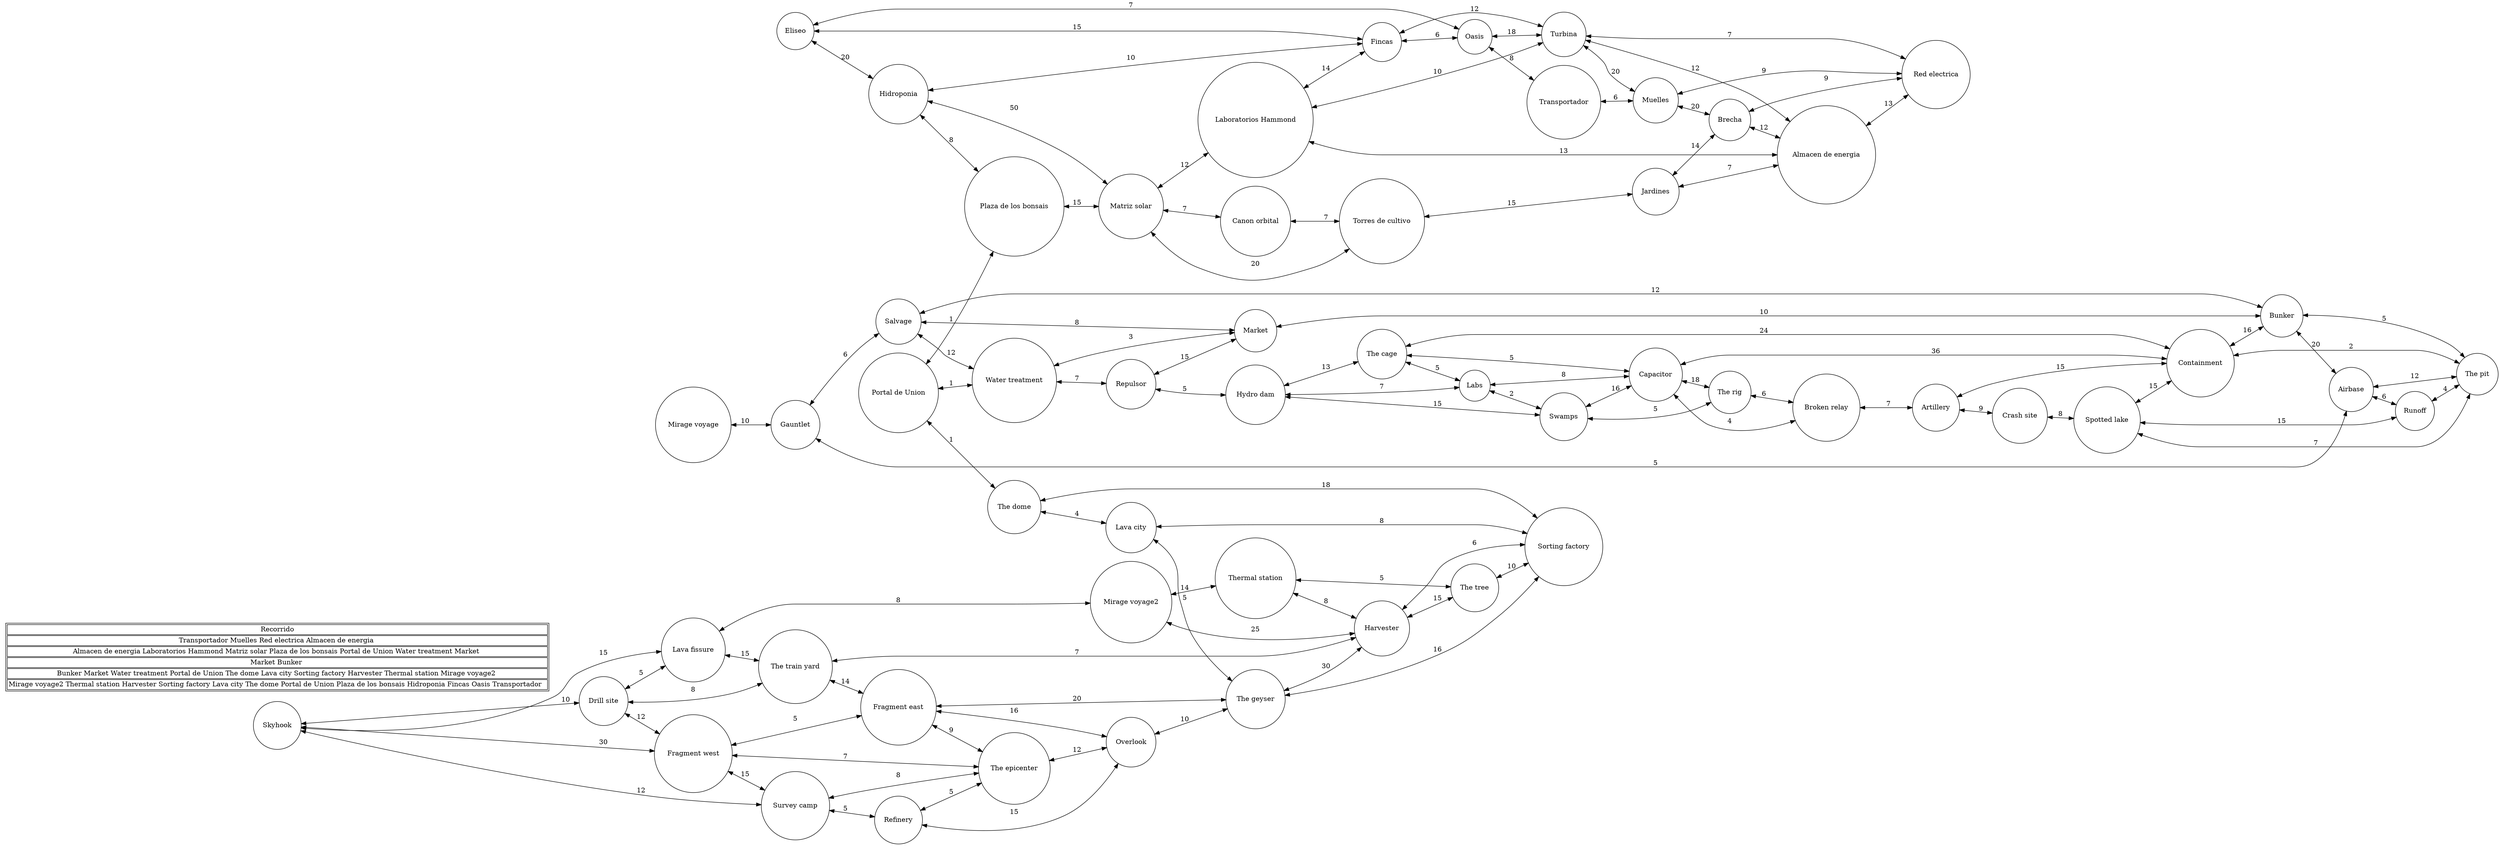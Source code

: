 digraph G{
node[shape=circle];
edge[dir="both"];
rankdir=LR
Nodo0[label="Mirage voyage"];
Nodo1[label="Gauntlet"];
Nodo2[label="Salvage"];
Nodo3[label="Water treatment"];
Nodo4[label="Repulsor"];
Nodo5[label="Hydro dam"];
Nodo6[label="Market"];
Nodo7[label="Bunker"];
Nodo8[label="Airbase"];
Nodo9[label="Runoff"];
Nodo10[label="The pit"];
Nodo11[label="Containment"];
Nodo12[label="The cage"];
Nodo13[label="Labs"];
Nodo14[label="Capacitor"];
Nodo15[label="Swamps"];
Nodo16[label="Broken relay"];
Nodo17[label="Artillery"];
Nodo18[label="Crash site"];
Nodo19[label="Spotted lake"];
Nodo20[label="The rig"];
Nodo21[label="Eliseo"];
Nodo22[label="Hidroponia"];
Nodo23[label="Plaza de los bonsais"];
Nodo24[label="Matriz solar"];
Nodo25[label="Canon orbital"];
Nodo26[label="Torres de cultivo"];
Nodo27[label="Jardines"];
Nodo28[label="Laboratorios Hammond"];
Nodo29[label="Fincas"];
Nodo30[label="Oasis"];
Nodo31[label="Turbina"];
Nodo32[label="Transportador"];
Nodo33[label="Muelles"];
Nodo34[label="Brecha"];
Nodo35[label="Red electrica"];
Nodo36[label="Almacen de energia"];
Nodo37[label="Skyhook"];
Nodo38[label="Drill site"];
Nodo39[label="Lava fissure"];
Nodo40[label="Mirage voyage2"];
Nodo41[label="The train yard"];
Nodo42[label="Fragment west"];
Nodo43[label="Fragment east"];
Nodo44[label="Survey camp"];
Nodo45[label="Refinery"];
Nodo46[label="The epicenter"];
Nodo47[label="Overlook"];
Nodo48[label="Thermal station"];
Nodo49[label="Harvester"];
Nodo50[label="The tree"];
Nodo51[label="Sorting factory"];
Nodo52[label="Lava city"];
Nodo53[label="The dome"];
Nodo54[label="The geyser"];
Nodo55[label="Portal de Union"];
Nodo0->Nodo1[label="10"];
Nodo1->Nodo2[label="6"];
Nodo1->Nodo8[label="5"];
Nodo2->Nodo3[label="12"];
Nodo2->Nodo6[label="8"];
Nodo3->Nodo4[label="7"];
Nodo3->Nodo6[label="3"];
Nodo4->Nodo5[label="5"];
Nodo4->Nodo6[label="15"];
Nodo5->Nodo12[label="13"];
Nodo5->Nodo13[label="7"];
Nodo5->Nodo15[label="15"];
Nodo6->Nodo7[label="10"];
Nodo7->Nodo2[label="12"];
Nodo7->Nodo8[label="20"];
Nodo8->Nodo9[label="6"];
Nodo8->Nodo10[label="12"];
Nodo9->Nodo10[label="4"];
Nodo9->Nodo19[label="15"];
Nodo10->Nodo7[label="5"];
Nodo10->Nodo19[label="7"];
Nodo10->Nodo11[label="2"];
Nodo11->Nodo7[label="16"];
Nodo11->Nodo12[label="24"];
Nodo11->Nodo17[label="15"];
Nodo11->Nodo14[label="36"];
Nodo12->Nodo13[label="5"];
Nodo12->Nodo14[label="5"];
Nodo13->Nodo15[label="2"];
Nodo13->Nodo14[label="8"];
Nodo14->Nodo20[label="18"];
Nodo14->Nodo16[label="4"];
Nodo15->Nodo20[label="5"];
Nodo15->Nodo14[label="16"];
Nodo16->Nodo17[label="7"];
Nodo17->Nodo18[label="9"];
Nodo18->Nodo19[label="8"];
Nodo19->Nodo11[label="15"];
Nodo20->Nodo16[label="6"];
Nodo21->Nodo22[label="20"];
Nodo21->Nodo29[label="15"];
Nodo21->Nodo30[label="7"];
Nodo22->Nodo23[label="8"];
Nodo22->Nodo29[label="10"];
Nodo22->Nodo24[label="50"];
Nodo23->Nodo24[label="15"];
Nodo24->Nodo28[label="12"];
Nodo24->Nodo26[label="20"];
Nodo24->Nodo25[label="7"];
Nodo25->Nodo26[label="7"];
Nodo26->Nodo27[label="15"];
Nodo27->Nodo36[label="7"];
Nodo27->Nodo34[label="14"];
Nodo28->Nodo36[label="13"];
Nodo28->Nodo29[label="14"];
Nodo28->Nodo31[label="10"];
Nodo29->Nodo30[label="6"];
Nodo29->Nodo31[label="12"];
Nodo30->Nodo32[label="8"];
Nodo30->Nodo31[label="18"];
Nodo31->Nodo35[label="7"];
Nodo31->Nodo36[label="12"];
Nodo31->Nodo33[label="20"];
Nodo32->Nodo33[label="6"];
Nodo33->Nodo35[label="9"];
Nodo33->Nodo34[label="20"];
Nodo34->Nodo36[label="12"];
Nodo35->Nodo34[label="9"];
Nodo36->Nodo35[label="13"];
Nodo37->Nodo42[label="30"];
Nodo37->Nodo38[label="10"];
Nodo37->Nodo39[label="15"];
Nodo37->Nodo44[label="12"];
Nodo38->Nodo41[label="8"];
Nodo38->Nodo39[label="5"];
Nodo38->Nodo42[label="12"];
Nodo39->Nodo41[label="15"];
Nodo39->Nodo40[label="8"];
Nodo40->Nodo48[label="14"];
Nodo40->Nodo49[label="25"];
Nodo41->Nodo49[label="7"];
Nodo41->Nodo43[label="14"];
Nodo42->Nodo43[label="5"];
Nodo42->Nodo46[label="7"];
Nodo42->Nodo44[label="15"];
Nodo43->Nodo46[label="9"];
Nodo43->Nodo47[label="16"];
Nodo43->Nodo54[label="20"];
Nodo44->Nodo46[label="8"];
Nodo44->Nodo45[label="5"];
Nodo45->Nodo47[label="15"];
Nodo45->Nodo46[label="5"];
Nodo46->Nodo47[label="12"];
Nodo47->Nodo54[label="10"];
Nodo48->Nodo49[label="8"];
Nodo48->Nodo50[label="5"];
Nodo49->Nodo51[label="6"];
Nodo49->Nodo50[label="15"];
Nodo50->Nodo51[label="10"];
Nodo51->Nodo53[label="18"];
Nodo51->Nodo52[label="8"];
Nodo51->Nodo54[label="16"];
Nodo52->Nodo54[label="5"];
Nodo53->Nodo52[label="4"];
Nodo54->Nodo49[label="30"];
Nodo55->Nodo3[label="1"];
Nodo55->Nodo23[label="1"];
Nodo55->Nodo53[label="1"];
n[shape=none label=<<table><tr>
<td>Recorrido</td>
</tr>
<tr>
<td>
Transportador Muelles Red electrica Almacen de energia 
</td>
</tr>
<tr>
<td>
Almacen de energia Laboratorios Hammond Matriz solar Plaza de los bonsais Portal de Union Water treatment Market 
</td>
</tr>
<tr>
<td>
Market Bunker 
</td>
</tr>
<tr>
<td>
Bunker Market Water treatment Portal de Union The dome Lava city Sorting factory Harvester Thermal station Mirage voyage2 
</td>
</tr>
<tr>
<td>
Mirage voyage2 Thermal station Harvester Sorting factory Lava city The dome Portal de Union Plaza de los bonsais Hidroponia Fincas Oasis Transportador  
</td>
</tr>
</table>>];
}